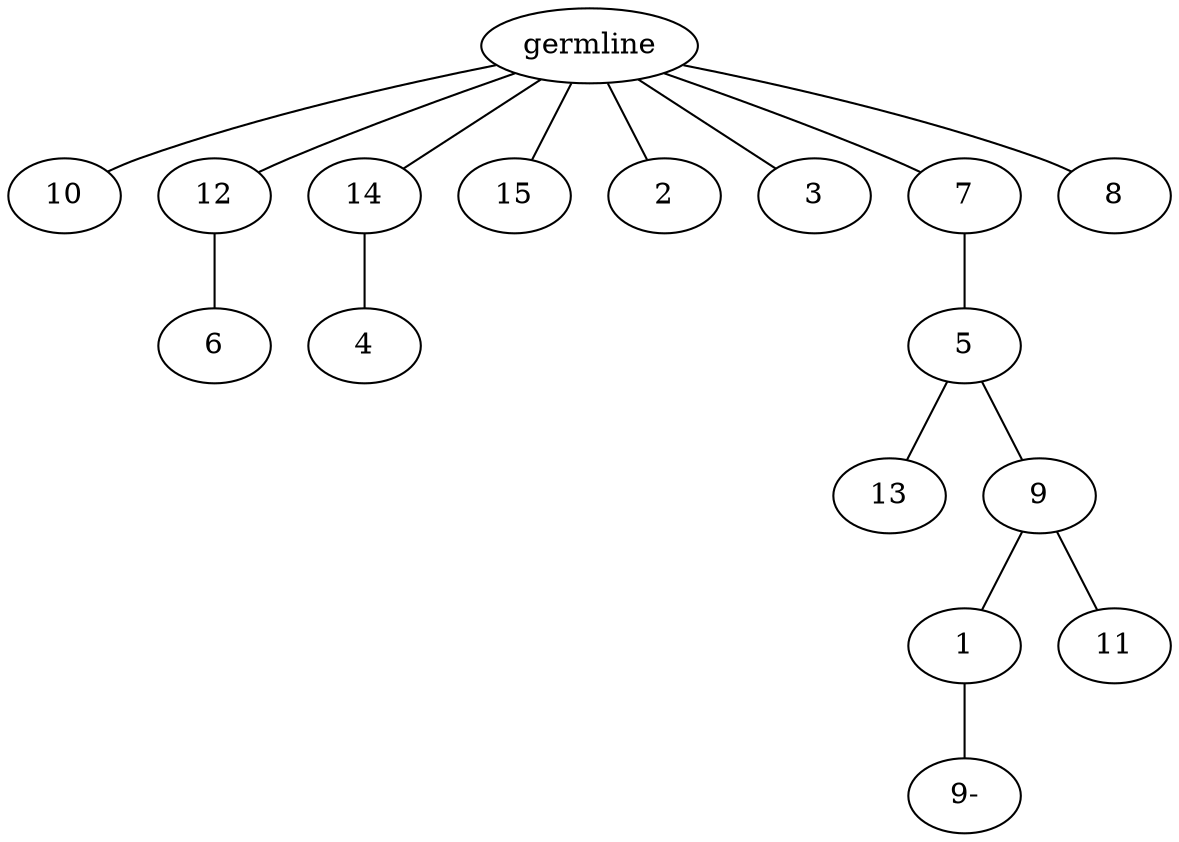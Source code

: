 graph tree {
    "140403095196480" [label="germline"];
    "140403095072000" [label="10"];
    "140403095072336" [label="12"];
    "140403095072144" [label="6"];
    "140403095072576" [label="14"];
    "140403095068928" [label="4"];
    "140403095071088" [label="15"];
    "140403095071424" [label="2"];
    "140403095070752" [label="3"];
    "140403095069264" [label="7"];
    "140403094941760" [label="5"];
    "140403094945120" [label="13"];
    "140403095106992" [label="9"];
    "140403095031664" [label="1"];
    "140403095581840" [label="9-"];
    "140403095028352" [label="11"];
    "140403095069024" [label="8"];
    "140403095196480" -- "140403095072000";
    "140403095196480" -- "140403095072336";
    "140403095196480" -- "140403095072576";
    "140403095196480" -- "140403095071088";
    "140403095196480" -- "140403095071424";
    "140403095196480" -- "140403095070752";
    "140403095196480" -- "140403095069264";
    "140403095196480" -- "140403095069024";
    "140403095072336" -- "140403095072144";
    "140403095072576" -- "140403095068928";
    "140403095069264" -- "140403094941760";
    "140403094941760" -- "140403094945120";
    "140403094941760" -- "140403095106992";
    "140403095106992" -- "140403095031664";
    "140403095106992" -- "140403095028352";
    "140403095031664" -- "140403095581840";
}
